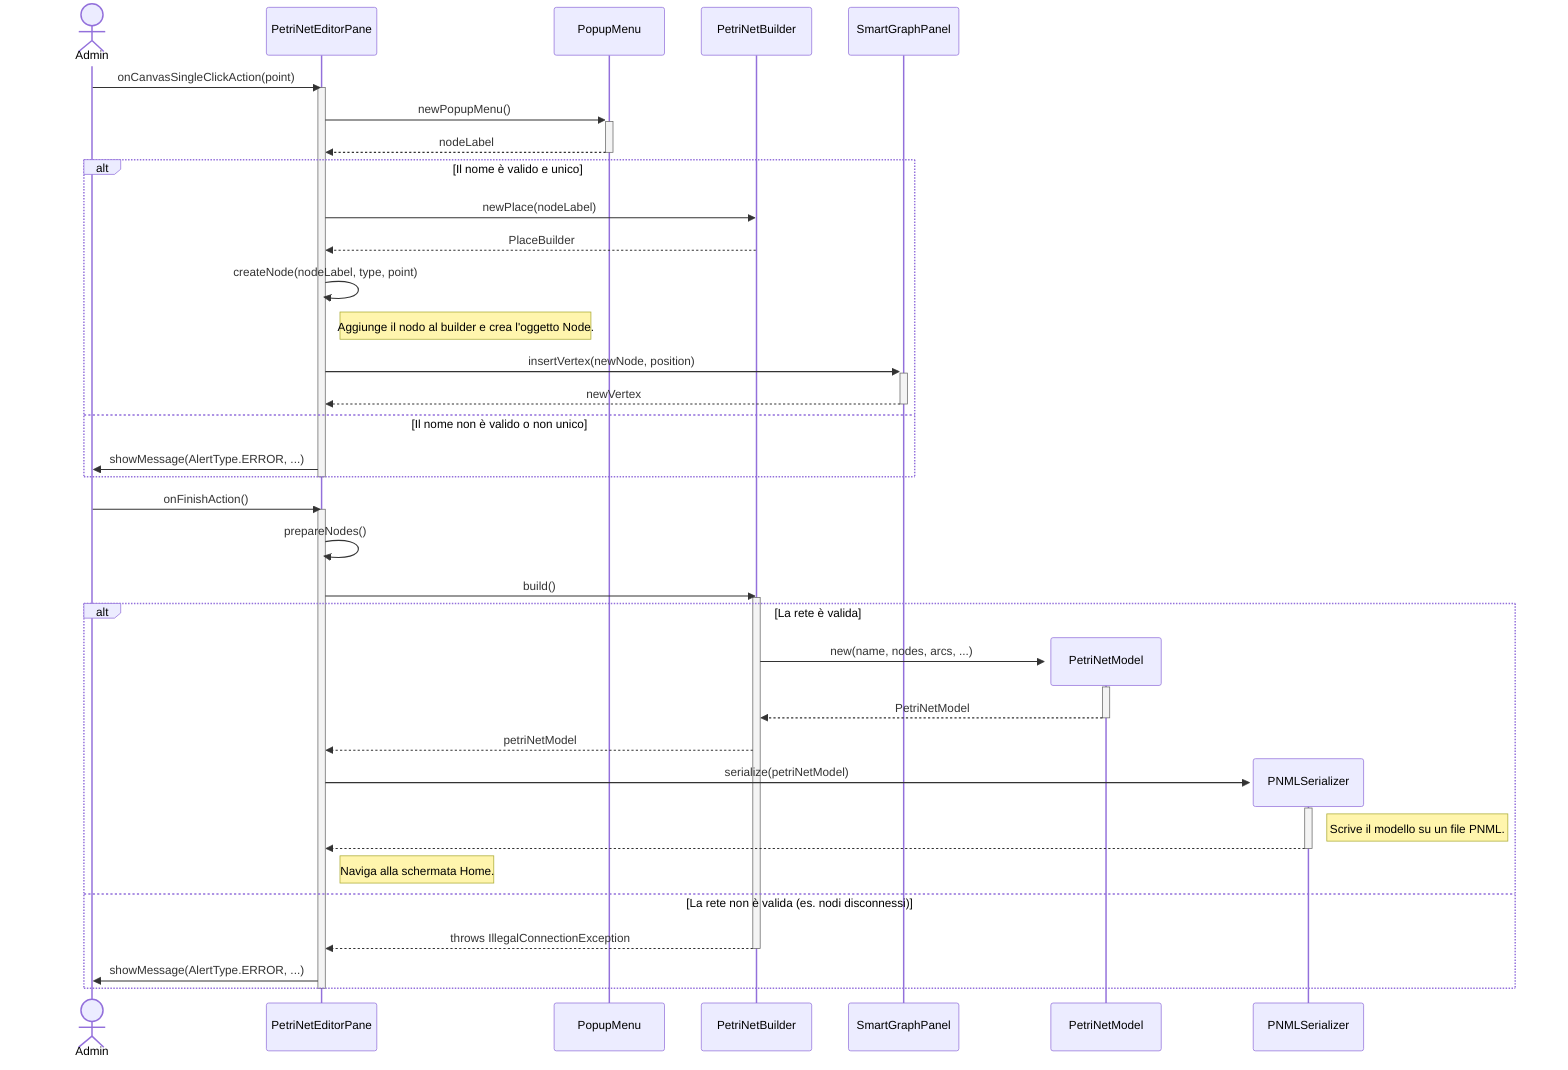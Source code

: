 sequenceDiagram
    actor Admin
    participant EditorPane as PetriNetEditorPane
    participant Popup as PopupMenu
    participant Builder as PetriNetBuilder
    participant GraphView as SmartGraphPanel
    participant EditorPane as PetriNetEditorPane
    participant Builder as PetriNetBuilder

    participant GraphView as SmartGraphPanel

    Admin->>EditorPane: onCanvasSingleClickAction(point)
    activate EditorPane

    EditorPane->>+Popup: newPopupMenu()
    Popup-->>-EditorPane: nodeLabel

    alt Il nome è valido e unico
        EditorPane->>Builder: newPlace(nodeLabel)
        Builder-->>EditorPane: PlaceBuilder
        EditorPane->>EditorPane: createNode(nodeLabel, type, point)
        Note right of EditorPane: Aggiunge il nodo al builder e crea l'oggetto Node.

        EditorPane->>+GraphView: insertVertex(newNode, position)
        GraphView-->>-EditorPane: newVertex

    else Il nome non è valido o non unico
        EditorPane->>Admin: showMessage(AlertType.ERROR, ...)
    end
    deactivate EditorPane


    Admin->>EditorPane: onFinishAction()
    activate EditorPane

    EditorPane->>EditorPane: prepareNodes()

    EditorPane->>Builder: build()
    activate Builder


alt La rete è valida
create participant Model as PetriNetModel

Builder->>+Model: new(name, nodes, arcs, ...)
Model-->>-Builder: PetriNetModel
Builder-->>EditorPane: petriNetModel

create participant Serializer as PNMLSerializer
EditorPane->>Serializer: serialize(petriNetModel)
activate Serializer
Note right of Serializer: Scrive il modello su un file PNML.
Serializer-->>EditorPane:
        deactivate Serializer

Note right of EditorPane: Naviga alla schermata Home.

else La rete non è valida (es. nodi disconnessi)
Builder-->>-EditorPane: throws IllegalConnectionException
EditorPane->>Admin: showMessage(AlertType.ERROR, ...)
destroy Model
destroy Serializer

end

deactivate EditorPane